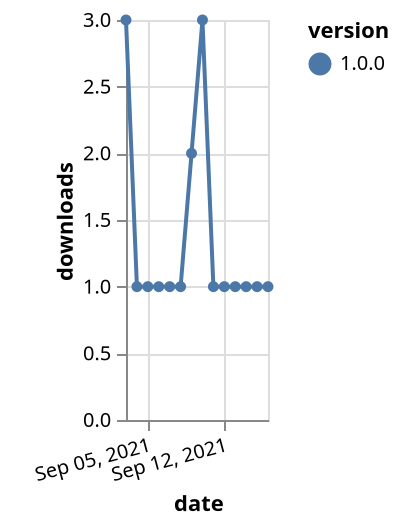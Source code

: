{"$schema": "https://vega.github.io/schema/vega-lite/v5.json", "description": "A simple bar chart with embedded data.", "data": {"values": [{"date": "2021-09-03", "total": 115, "delta": 3, "version": "1.0.0"}, {"date": "2021-09-04", "total": 116, "delta": 1, "version": "1.0.0"}, {"date": "2021-09-05", "total": 117, "delta": 1, "version": "1.0.0"}, {"date": "2021-09-06", "total": 118, "delta": 1, "version": "1.0.0"}, {"date": "2021-09-07", "total": 119, "delta": 1, "version": "1.0.0"}, {"date": "2021-09-08", "total": 120, "delta": 1, "version": "1.0.0"}, {"date": "2021-09-09", "total": 122, "delta": 2, "version": "1.0.0"}, {"date": "2021-09-10", "total": 125, "delta": 3, "version": "1.0.0"}, {"date": "2021-09-11", "total": 126, "delta": 1, "version": "1.0.0"}, {"date": "2021-09-12", "total": 127, "delta": 1, "version": "1.0.0"}, {"date": "2021-09-13", "total": 128, "delta": 1, "version": "1.0.0"}, {"date": "2021-09-14", "total": 129, "delta": 1, "version": "1.0.0"}, {"date": "2021-09-15", "total": 130, "delta": 1, "version": "1.0.0"}, {"date": "2021-09-16", "total": 131, "delta": 1, "version": "1.0.0"}]}, "width": "container", "mark": {"type": "line", "point": {"filled": true}}, "encoding": {"x": {"field": "date", "type": "temporal", "timeUnit": "yearmonthdate", "title": "date", "axis": {"labelAngle": -15}}, "y": {"field": "delta", "type": "quantitative", "title": "downloads"}, "color": {"field": "version", "type": "nominal"}, "tooltip": {"field": "delta"}}}